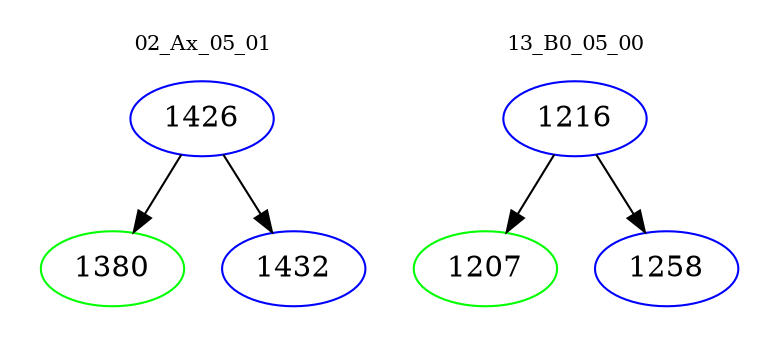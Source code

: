 digraph{
subgraph cluster_0 {
color = white
label = "02_Ax_05_01";
fontsize=10;
T0_1426 [label="1426", color="blue"]
T0_1426 -> T0_1380 [color="black"]
T0_1380 [label="1380", color="green"]
T0_1426 -> T0_1432 [color="black"]
T0_1432 [label="1432", color="blue"]
}
subgraph cluster_1 {
color = white
label = "13_B0_05_00";
fontsize=10;
T1_1216 [label="1216", color="blue"]
T1_1216 -> T1_1207 [color="black"]
T1_1207 [label="1207", color="green"]
T1_1216 -> T1_1258 [color="black"]
T1_1258 [label="1258", color="blue"]
}
}
